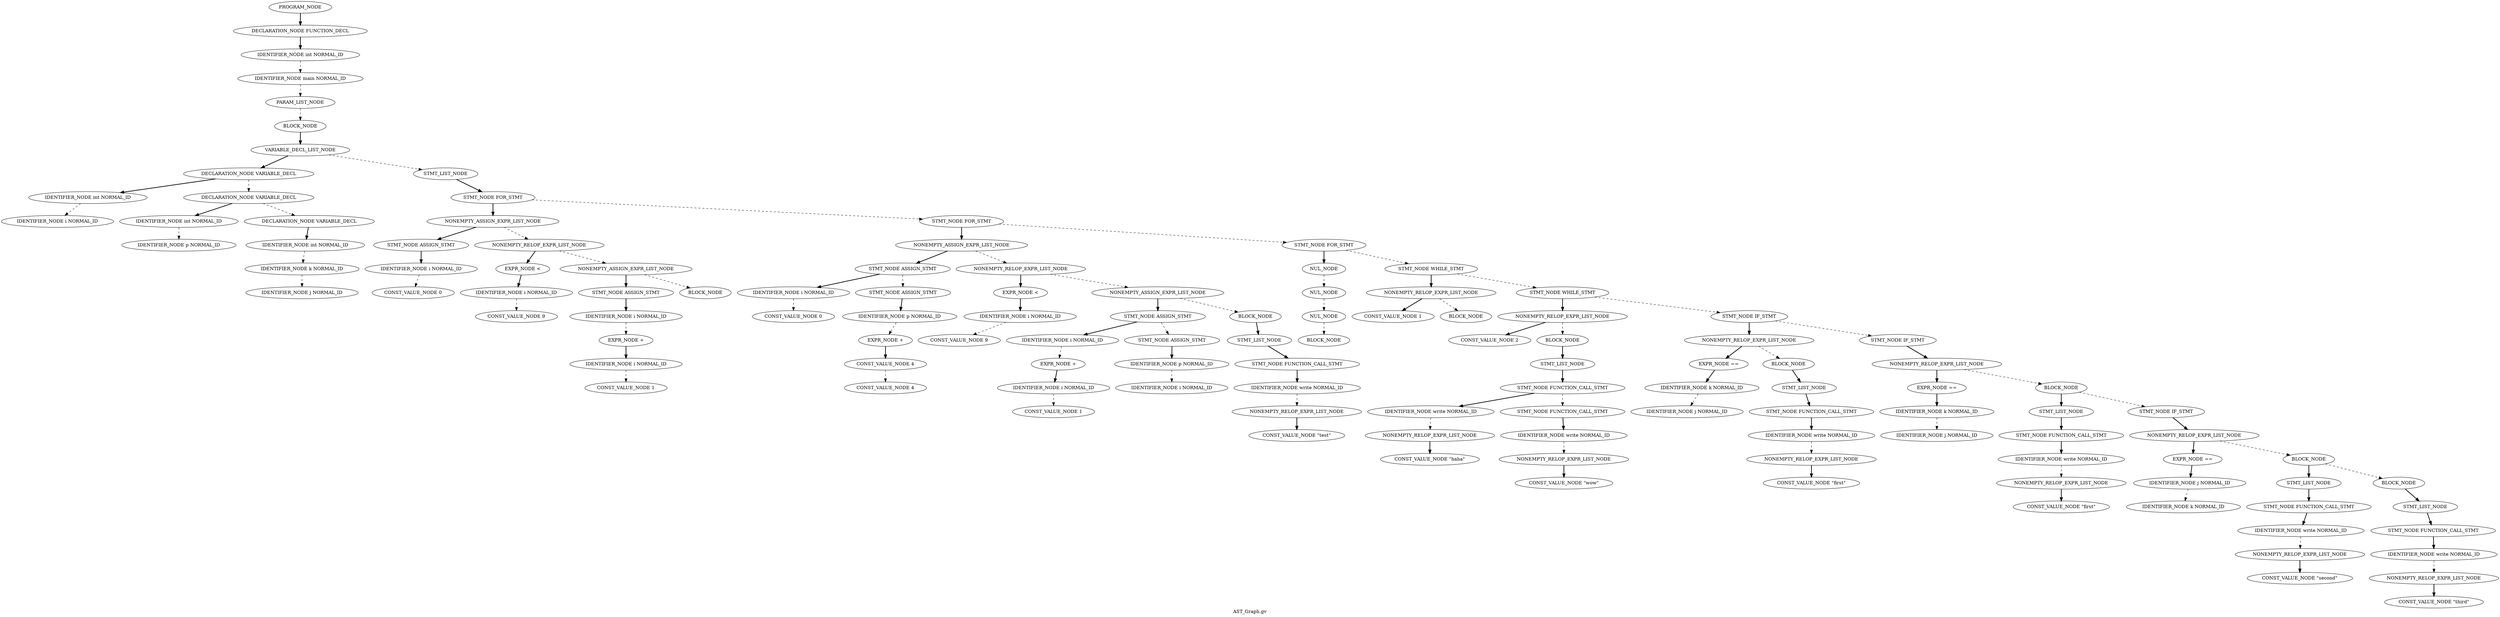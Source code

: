 Digraph AST
{
label = "AST_Graph.gv"
node0 [label ="PROGRAM_NODE"]
node1 [label ="DECLARATION_NODE FUNCTION_DECL"]
node2 [label ="IDENTIFIER_NODE int NORMAL_ID"]
node3 [label ="IDENTIFIER_NODE main NORMAL_ID"]
node4 [label ="PARAM_LIST_NODE"]
node5 [label ="BLOCK_NODE"]
node6 [label ="VARIABLE_DECL_LIST_NODE"]
node7 [label ="DECLARATION_NODE VARIABLE_DECL"]
node8 [label ="IDENTIFIER_NODE int NORMAL_ID"]
node9 [label ="IDENTIFIER_NODE i NORMAL_ID"]
node8 -> node9 [style = dashed]
node7 -> node8 [style = bold]
node10 [label ="DECLARATION_NODE VARIABLE_DECL"]
node11 [label ="IDENTIFIER_NODE int NORMAL_ID"]
node12 [label ="IDENTIFIER_NODE p NORMAL_ID"]
node11 -> node12 [style = dashed]
node10 -> node11 [style = bold]
node13 [label ="DECLARATION_NODE VARIABLE_DECL"]
node14 [label ="IDENTIFIER_NODE int NORMAL_ID"]
node15 [label ="IDENTIFIER_NODE k NORMAL_ID"]
node16 [label ="IDENTIFIER_NODE j NORMAL_ID"]
node15 -> node16 [style = dashed]
node14 -> node15 [style = dashed]
node13 -> node14 [style = bold]
node10 -> node13 [style = dashed]
node7 -> node10 [style = dashed]
node6 -> node7 [style = bold]
node17 [label ="STMT_LIST_NODE"]
node18 [label ="STMT_NODE FOR_STMT"]
node19 [label ="NONEMPTY_ASSIGN_EXPR_LIST_NODE"]
node20 [label ="STMT_NODE ASSIGN_STMT"]
node21 [label ="IDENTIFIER_NODE i NORMAL_ID"]
node22 [label ="CONST_VALUE_NODE 0"]
node21 -> node22 [style = dashed]
node20 -> node21 [style = bold]
node19 -> node20 [style = bold]
node23 [label ="NONEMPTY_RELOP_EXPR_LIST_NODE"]
node24 [label ="EXPR_NODE <"]
node25 [label ="IDENTIFIER_NODE i NORMAL_ID"]
node26 [label ="CONST_VALUE_NODE 9"]
node25 -> node26 [style = dashed]
node24 -> node25 [style = bold]
node23 -> node24 [style = bold]
node27 [label ="NONEMPTY_ASSIGN_EXPR_LIST_NODE"]
node28 [label ="STMT_NODE ASSIGN_STMT"]
node29 [label ="IDENTIFIER_NODE i NORMAL_ID"]
node30 [label ="EXPR_NODE +"]
node31 [label ="IDENTIFIER_NODE i NORMAL_ID"]
node32 [label ="CONST_VALUE_NODE 1"]
node31 -> node32 [style = dashed]
node30 -> node31 [style = bold]
node29 -> node30 [style = dashed]
node28 -> node29 [style = bold]
node27 -> node28 [style = bold]
node33 [label ="BLOCK_NODE"]
node27 -> node33 [style = dashed]
node23 -> node27 [style = dashed]
node19 -> node23 [style = dashed]
node18 -> node19 [style = bold]
node34 [label ="STMT_NODE FOR_STMT"]
node35 [label ="NONEMPTY_ASSIGN_EXPR_LIST_NODE"]
node36 [label ="STMT_NODE ASSIGN_STMT"]
node37 [label ="IDENTIFIER_NODE i NORMAL_ID"]
node38 [label ="CONST_VALUE_NODE 0"]
node37 -> node38 [style = dashed]
node36 -> node37 [style = bold]
node39 [label ="STMT_NODE ASSIGN_STMT"]
node40 [label ="IDENTIFIER_NODE p NORMAL_ID"]
node41 [label ="EXPR_NODE +"]
node42 [label ="CONST_VALUE_NODE 4"]
node43 [label ="CONST_VALUE_NODE 4"]
node42 -> node43 [style = dashed]
node41 -> node42 [style = bold]
node40 -> node41 [style = dashed]
node39 -> node40 [style = bold]
node36 -> node39 [style = dashed]
node35 -> node36 [style = bold]
node44 [label ="NONEMPTY_RELOP_EXPR_LIST_NODE"]
node45 [label ="EXPR_NODE <"]
node46 [label ="IDENTIFIER_NODE i NORMAL_ID"]
node47 [label ="CONST_VALUE_NODE 9"]
node46 -> node47 [style = dashed]
node45 -> node46 [style = bold]
node44 -> node45 [style = bold]
node48 [label ="NONEMPTY_ASSIGN_EXPR_LIST_NODE"]
node49 [label ="STMT_NODE ASSIGN_STMT"]
node50 [label ="IDENTIFIER_NODE i NORMAL_ID"]
node51 [label ="EXPR_NODE +"]
node52 [label ="IDENTIFIER_NODE i NORMAL_ID"]
node53 [label ="CONST_VALUE_NODE 1"]
node52 -> node53 [style = dashed]
node51 -> node52 [style = bold]
node50 -> node51 [style = dashed]
node49 -> node50 [style = bold]
node54 [label ="STMT_NODE ASSIGN_STMT"]
node55 [label ="IDENTIFIER_NODE p NORMAL_ID"]
node56 [label ="IDENTIFIER_NODE i NORMAL_ID"]
node55 -> node56 [style = dashed]
node54 -> node55 [style = bold]
node49 -> node54 [style = dashed]
node48 -> node49 [style = bold]
node57 [label ="BLOCK_NODE"]
node58 [label ="STMT_LIST_NODE"]
node59 [label ="STMT_NODE FUNCTION_CALL_STMT"]
node60 [label ="IDENTIFIER_NODE write NORMAL_ID"]
node61 [label ="NONEMPTY_RELOP_EXPR_LIST_NODE"]
node62 [label ="CONST_VALUE_NODE \"test\""]
node61 -> node62 [style = bold]
node60 -> node61 [style = dashed]
node59 -> node60 [style = bold]
node58 -> node59 [style = bold]
node57 -> node58 [style = bold]
node48 -> node57 [style = dashed]
node44 -> node48 [style = dashed]
node35 -> node44 [style = dashed]
node34 -> node35 [style = bold]
node63 [label ="STMT_NODE FOR_STMT"]
node64 [label ="NUL_NODE"]
node65 [label ="NUL_NODE"]
node66 [label ="NUL_NODE"]
node67 [label ="BLOCK_NODE"]
node66 -> node67 [style = dashed]
node65 -> node66 [style = dashed]
node64 -> node65 [style = dashed]
node63 -> node64 [style = bold]
node68 [label ="STMT_NODE WHILE_STMT"]
node69 [label ="NONEMPTY_RELOP_EXPR_LIST_NODE"]
node70 [label ="CONST_VALUE_NODE 1"]
node69 -> node70 [style = bold]
node71 [label ="BLOCK_NODE"]
node69 -> node71 [style = dashed]
node68 -> node69 [style = bold]
node72 [label ="STMT_NODE WHILE_STMT"]
node73 [label ="NONEMPTY_RELOP_EXPR_LIST_NODE"]
node74 [label ="CONST_VALUE_NODE 2"]
node73 -> node74 [style = bold]
node75 [label ="BLOCK_NODE"]
node76 [label ="STMT_LIST_NODE"]
node77 [label ="STMT_NODE FUNCTION_CALL_STMT"]
node78 [label ="IDENTIFIER_NODE write NORMAL_ID"]
node79 [label ="NONEMPTY_RELOP_EXPR_LIST_NODE"]
node80 [label ="CONST_VALUE_NODE \"haha\""]
node79 -> node80 [style = bold]
node78 -> node79 [style = dashed]
node77 -> node78 [style = bold]
node81 [label ="STMT_NODE FUNCTION_CALL_STMT"]
node82 [label ="IDENTIFIER_NODE write NORMAL_ID"]
node83 [label ="NONEMPTY_RELOP_EXPR_LIST_NODE"]
node84 [label ="CONST_VALUE_NODE \"wow\""]
node83 -> node84 [style = bold]
node82 -> node83 [style = dashed]
node81 -> node82 [style = bold]
node77 -> node81 [style = dashed]
node76 -> node77 [style = bold]
node75 -> node76 [style = bold]
node73 -> node75 [style = dashed]
node72 -> node73 [style = bold]
node85 [label ="STMT_NODE IF_STMT"]
node86 [label ="NONEMPTY_RELOP_EXPR_LIST_NODE"]
node87 [label ="EXPR_NODE =="]
node88 [label ="IDENTIFIER_NODE k NORMAL_ID"]
node89 [label ="IDENTIFIER_NODE j NORMAL_ID"]
node88 -> node89 [style = dashed]
node87 -> node88 [style = bold]
node86 -> node87 [style = bold]
node90 [label ="BLOCK_NODE"]
node91 [label ="STMT_LIST_NODE"]
node92 [label ="STMT_NODE FUNCTION_CALL_STMT"]
node93 [label ="IDENTIFIER_NODE write NORMAL_ID"]
node94 [label ="NONEMPTY_RELOP_EXPR_LIST_NODE"]
node95 [label ="CONST_VALUE_NODE \"first\""]
node94 -> node95 [style = bold]
node93 -> node94 [style = dashed]
node92 -> node93 [style = bold]
node91 -> node92 [style = bold]
node90 -> node91 [style = bold]
node86 -> node90 [style = dashed]
node85 -> node86 [style = bold]
node96 [label ="STMT_NODE IF_STMT"]
node97 [label ="NONEMPTY_RELOP_EXPR_LIST_NODE"]
node98 [label ="EXPR_NODE =="]
node99 [label ="IDENTIFIER_NODE k NORMAL_ID"]
node100 [label ="IDENTIFIER_NODE j NORMAL_ID"]
node99 -> node100 [style = dashed]
node98 -> node99 [style = bold]
node97 -> node98 [style = bold]
node101 [label ="BLOCK_NODE"]
node102 [label ="STMT_LIST_NODE"]
node103 [label ="STMT_NODE FUNCTION_CALL_STMT"]
node104 [label ="IDENTIFIER_NODE write NORMAL_ID"]
node105 [label ="NONEMPTY_RELOP_EXPR_LIST_NODE"]
node106 [label ="CONST_VALUE_NODE \"first\""]
node105 -> node106 [style = bold]
node104 -> node105 [style = dashed]
node103 -> node104 [style = bold]
node102 -> node103 [style = bold]
node101 -> node102 [style = bold]
node107 [label ="STMT_NODE IF_STMT"]
node108 [label ="NONEMPTY_RELOP_EXPR_LIST_NODE"]
node109 [label ="EXPR_NODE =="]
node110 [label ="IDENTIFIER_NODE j NORMAL_ID"]
node111 [label ="IDENTIFIER_NODE k NORMAL_ID"]
node110 -> node111 [style = dashed]
node109 -> node110 [style = bold]
node108 -> node109 [style = bold]
node112 [label ="BLOCK_NODE"]
node113 [label ="STMT_LIST_NODE"]
node114 [label ="STMT_NODE FUNCTION_CALL_STMT"]
node115 [label ="IDENTIFIER_NODE write NORMAL_ID"]
node116 [label ="NONEMPTY_RELOP_EXPR_LIST_NODE"]
node117 [label ="CONST_VALUE_NODE \"second\""]
node116 -> node117 [style = bold]
node115 -> node116 [style = dashed]
node114 -> node115 [style = bold]
node113 -> node114 [style = bold]
node112 -> node113 [style = bold]
node118 [label ="BLOCK_NODE"]
node119 [label ="STMT_LIST_NODE"]
node120 [label ="STMT_NODE FUNCTION_CALL_STMT"]
node121 [label ="IDENTIFIER_NODE write NORMAL_ID"]
node122 [label ="NONEMPTY_RELOP_EXPR_LIST_NODE"]
node123 [label ="CONST_VALUE_NODE \"third\""]
node122 -> node123 [style = bold]
node121 -> node122 [style = dashed]
node120 -> node121 [style = bold]
node119 -> node120 [style = bold]
node118 -> node119 [style = bold]
node112 -> node118 [style = dashed]
node108 -> node112 [style = dashed]
node107 -> node108 [style = bold]
node101 -> node107 [style = dashed]
node97 -> node101 [style = dashed]
node96 -> node97 [style = bold]
node85 -> node96 [style = dashed]
node72 -> node85 [style = dashed]
node68 -> node72 [style = dashed]
node63 -> node68 [style = dashed]
node34 -> node63 [style = dashed]
node18 -> node34 [style = dashed]
node17 -> node18 [style = bold]
node6 -> node17 [style = dashed]
node5 -> node6 [style = bold]
node4 -> node5 [style = dashed]
node3 -> node4 [style = dashed]
node2 -> node3 [style = dashed]
node1 -> node2 [style = bold]
node0 -> node1 [style = bold]
}
